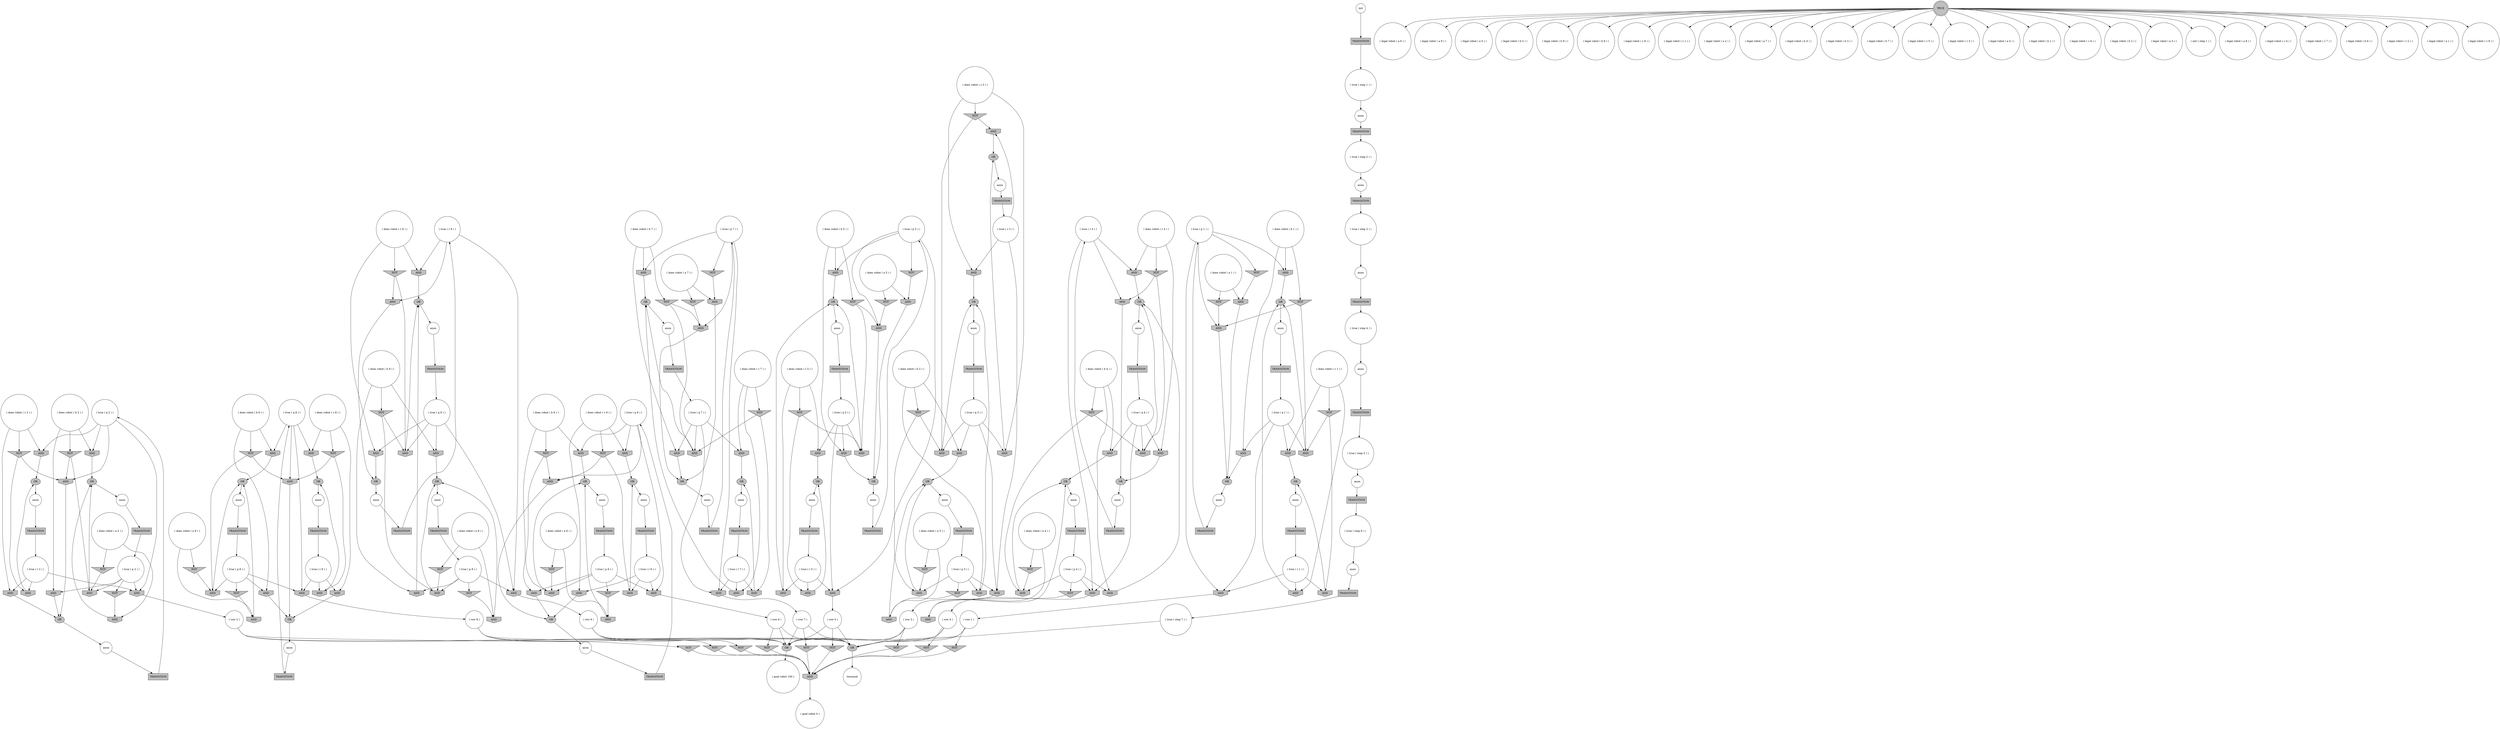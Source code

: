 digraph propNet
{
	"@6d57fd1c"[shape=invtriangle, style= filled, fillcolor=grey, label="NOT"]; "@6d57fd1c"->"@2baa7159"; "@6d57fd1c"->"@783a95ff"; 
	"@23d6a184"[shape=ellipse, style= filled, fillcolor=grey, label="OR"]; "@23d6a184"->"@6005f37d"; 
	"@2c9fb8ec"[shape=circle, style= filled, fillcolor=white, label="( legal robot ( a 6 ) )"]; 
	"@2b795c60"[shape=circle, style= filled, fillcolor=white, label="( legal robot ( a 9 ) )"]; 
	"@18a7cb79"[shape=circle, style= filled, fillcolor=white, label="( true ( q 8 ) )"]; "@18a7cb79"->"@3a82fc07"; "@18a7cb79"->"@5c9045a0"; "@18a7cb79"->"@4f9c0948"; "@18a7cb79"->"@42f7fb4e"; 
	"@53cd9646"[shape=invhouse, style= filled, fillcolor=grey, label="AND"]; "@53cd9646"->"@fe2cdb4"; 
	"@1eea5940"[shape=circle, style= filled, fillcolor=white, label="( does robot ( b 5 ) )"]; "@1eea5940"->"@315be7ff"; "@1eea5940"->"@2b89889b"; "@1eea5940"->"@35ccd96b"; 
	"@29de6bdf"[shape=circle, style= filled, fillcolor=white, label="( does robot ( a 8 ) )"]; "@29de6bdf"->"@34cbbc24"; "@29de6bdf"->"@497c12f2"; 
	"@538f7b25"[shape=circle, style= filled, fillcolor=white, label="( true ( r 4 ) )"]; "@538f7b25"->"@1182aa34"; "@538f7b25"->"@395a3dcd"; "@538f7b25"->"@8eea465"; 
	"@13084eb3"[shape=box, style= filled, fillcolor=grey, label="TRANSITION"]; "@13084eb3"->"@cb8c6fb"; 
	"@4bbcbd5a"[shape=invtriangle, style= filled, fillcolor=grey, label="NOT"]; "@4bbcbd5a"->"@56c5356a"; 
	"@69761a56"[shape=invtriangle, style= filled, fillcolor=grey, label="NOT"]; "@69761a56"->"@48bb3a31"; 
	"@14c7b324"[shape=circle, style= filled, fillcolor=white, label="( true ( q 2 ) )"]; "@14c7b324"->"@22048fd"; "@14c7b324"->"@4787ce94"; "@14c7b324"->"@5a0922a"; "@14c7b324"->"@26365616"; 
	"@555b2559"[shape=invtriangle, style= filled, fillcolor=grey, label="NOT"]; "@555b2559"->"@6a784c06"; 
	"@26365616"[shape=invhouse, style= filled, fillcolor=grey, label="AND"]; "@26365616"->"@4c7f567f"; 
	"@4d3a0f50"[shape=circle, style= filled, fillcolor=white, label="anon"]; "@4d3a0f50"->"@3e56fc95"; 
	"@54e49324"[shape=invtriangle, style= filled, fillcolor=grey, label="NOT"]; "@54e49324"->"@22048fd"; "@54e49324"->"@6a784c06"; 
	"@9cd642f"[shape=circle, style= filled, fillcolor=white, label="( row 1 )"]; "@9cd642f"->"@7187b90b"; "@9cd642f"->"@4803bd43"; "@9cd642f"->"@4a2c7e37"; 
	"@4e42b9fd"[shape=circle, style= filled, fillcolor=white, label="anon"]; "@4e42b9fd"->"@68b9b37b"; 
	"@ad3f4a0"[shape=circle, style= filled, fillcolor=white, label="( does robot ( a 7 ) )"]; "@ad3f4a0"->"@48bb3a31"; "@ad3f4a0"->"@616139ed"; 
	"@395a3dcd"[shape=invhouse, style= filled, fillcolor=grey, label="AND"]; "@395a3dcd"->"@c217a55"; 
	"@4803bd43"[shape=ellipse, style= filled, fillcolor=grey, label="OR"]; "@4803bd43"->"@6d7e9ea4"; 
	"@5c6408bb"[shape=circle, style= filled, fillcolor=white, label="( legal robot ( a 5 ) )"]; 
	"@25b3267d"[shape=circle, style= filled, fillcolor=white, label="( row 3 )"]; "@25b3267d"->"@7187b90b"; "@25b3267d"->"@4803bd43"; "@25b3267d"->"@6436fc18"; 
	"@5b7a3dea"[shape=invhouse, style= filled, fillcolor=grey, label="AND"]; "@5b7a3dea"->"@4be2799c"; 
	"@760e2359"[shape=circle, style= filled, fillcolor=white, label="( legal robot ( b 5 ) )"]; 
	"@3560efa3"[shape=circle, style= filled, fillcolor=white, label="( legal robot ( b 9 ) )"]; 
	"@6f14d1b5"[shape=circle, style= filled, fillcolor=white, label="( legal robot ( b 8 ) )"]; 
	"@1f5198d0"[shape=circle, style= filled, fillcolor=white, label="( legal robot ( c 8 ) )"]; 
	"@15b5438f"[shape=circle, style= filled, fillcolor=white, label="( true ( r 9 ) )"]; "@15b5438f"->"@1f16ca21"; "@15b5438f"->"@643bbf3e"; "@15b5438f"->"@34547888"; 
	"@2f1272ec"[shape=invtriangle, style= filled, fillcolor=grey, label="NOT"]; "@2f1272ec"->"@f68f20d"; 
	"@977ccc3"[shape=circle, style= filled, fillcolor=white, label="( true ( step 1 ) )"]; "@977ccc3"->"@80fd41d"; 
	"@6a784c06"[shape=invhouse, style= filled, fillcolor=grey, label="AND"]; "@6a784c06"->"@7d209ada"; 
	"@3dbfaf86"[shape=invhouse, style= filled, fillcolor=grey, label="AND"]; "@3dbfaf86"->"@dad5eab"; 
	"@58c9af0e"[shape=circle, style= filled, fillcolor=white, label="( true ( p 4 ) )"]; "@58c9af0e"->"@1182aa34"; "@58c9af0e"->"@3dbfaf86"; "@58c9af0e"->"@282cab3"; "@58c9af0e"->"@56d22841"; 
	"@670de848"[shape=box, style= filled, fillcolor=grey, label="TRANSITION"]; "@670de848"->"@aac04ed"; 
	"@7c945cbe"[shape=invtriangle, style= filled, fillcolor=grey, label="NOT"]; "@7c945cbe"->"@36665546"; "@7c945cbe"->"@7054fdd7"; 
	"@fe2cdb4"[shape=ellipse, style= filled, fillcolor=grey, label="OR"]; "@fe2cdb4"->"@732eec91"; 
	"@490fbc83"[shape=circle, style= filled, fillcolor=white, label="anon"]; "@490fbc83"->"@4691ea51"; 
	"@f68f20d"[shape=invhouse, style= filled, fillcolor=grey, label="AND"]; "@f68f20d"->"@2904f275"; 
	"@56e07c0d"[shape=box, style= filled, fillcolor=grey, label="TRANSITION"]; "@56e07c0d"->"@2ffa17ba"; 
	"@7404655a"[shape=invtriangle, style= filled, fillcolor=grey, label="NOT"]; "@7404655a"->"@4c9a3337"; 
	"@c9abcef"[shape=circle, style= filled, fillcolor=white, label="( true ( step 3 ) )"]; "@c9abcef"->"@4e42b9fd"; 
	"@2baa7159"[shape=invhouse, style= filled, fillcolor=grey, label="AND"]; "@2baa7159"->"@54e361de"; 
	"@7b54be6d"[shape=circle, style= filled, fillcolor=white, label="init"]; "@7b54be6d"->"@78a2255c"; 
	"@3c22c7c3"[shape=invtriangle, style= filled, fillcolor=grey, label="NOT"]; "@3c22c7c3"->"@f68f20d"; 
	"@4c9a3337"[shape=invhouse, style= filled, fillcolor=grey, label="AND"]; "@4c9a3337"->"@26b4c4cb"; 
	"@777249fd"[shape=box, style= filled, fillcolor=grey, label="TRANSITION"]; "@777249fd"->"@50d15e43"; 
	"@227f520b"[shape=circle, style= filled, fillcolor=white, label="anon"]; "@227f520b"->"@27418455"; 
	"@40e0ba2c"[shape=box, style= filled, fillcolor=grey, label="TRANSITION"]; "@40e0ba2c"->"@61780f83"; 
	"@b185a1c"[shape=invhouse, style= filled, fillcolor=grey, label="AND"]; "@b185a1c"->"@514dcfe1"; 
	"@22592f67"[shape=circle, style= filled, fillcolor=white, label="( legal robot ( c 1 ) )"]; 
	"@5be567de"[shape=circle, style= filled, fillcolor=white, label="( true ( p 7 ) )"]; "@5be567de"->"@9c5a4c5"; "@5be567de"->"@67f52606"; "@5be567de"->"@7054fdd7"; "@5be567de"->"@69761a56"; 
	"@79eca4bf"[shape=invhouse, style= filled, fillcolor=grey, label="AND"]; "@79eca4bf"->"@25b3267d"; 
	"@25e3ff47"[shape=circle, style= filled, fillcolor=white, label="anon"]; "@25e3ff47"->"@2660a55c"; 
	"@3a0c9cb8"[shape=circle, style= filled, fillcolor=white, label="( true ( p 8 ) )"]; "@3a0c9cb8"->"@4a92786f"; "@3a0c9cb8"->"@3a82fc07"; "@3a0c9cb8"->"@262c84f0"; "@3a0c9cb8"->"@296b27f6"; 
	"@1888c363"[shape=circle, style= filled, fillcolor=white, label="anon"]; "@1888c363"->"@c30944a"; 
	"@c30944a"[shape=box, style= filled, fillcolor=grey, label="TRANSITION"]; "@c30944a"->"@428367ab"; 
	"@3a82fc07"[shape=invhouse, style= filled, fillcolor=grey, label="AND"]; "@3a82fc07"->"@3c1e9279"; 
	"@2509c80d"[shape=invtriangle, style= filled, fillcolor=grey, label="NOT"]; "@2509c80d"->"@581d871e"; "@2509c80d"->"@252ce07a"; 
	"@1b9c11eb"[shape=circle, style= filled, fillcolor=white, label="anon"]; "@1b9c11eb"->"@48c98900"; 
	"@54e361de"[shape=ellipse, style= filled, fillcolor=grey, label="OR"]; "@54e361de"->"@1c2e615c"; 
	"@7252979"[shape=invtriangle, style= filled, fillcolor=grey, label="NOT"]; "@7252979"->"@18c5ca99"; "@7252979"->"@1ac11f52"; 
	"@4691ea51"[shape=box, style= filled, fillcolor=grey, label="TRANSITION"]; "@4691ea51"->"@8d585b2"; 
	"@25457ca7"[shape=circle, style= filled, fillcolor=white, label="( true ( p 1 ) )"]; "@25457ca7"->"@252ce07a"; "@25457ca7"->"@1cce022f"; "@25457ca7"->"@7404655a"; "@25457ca7"->"@5b7a3dea"; 
	"@1553f9b2"[shape=invhouse, style= filled, fillcolor=grey, label="AND"]; "@1553f9b2"->"@120e7368"; 
	"@5e9c3ce7"[shape=circle, style= filled, fillcolor=white, label="( true ( step 5 ) )"]; "@5e9c3ce7"->"@717ece1b"; 
	"@3d63ea08"[shape=circle, style= filled, fillcolor=white, label="( does robot ( a 1 ) )"]; "@3d63ea08"->"@6a99d2b4"; "@3d63ea08"->"@4c9a3337"; 
	"@2904f275"[shape=circle, style= filled, fillcolor=white, label="( goal robot 0 )"]; 
	"@2a25a4d7"[shape=circle, style= filled, fillcolor=white, label="( legal robot ( a 2 ) )"]; 
	"@67f52606"[shape=invhouse, style= filled, fillcolor=grey, label="AND"]; "@67f52606"->"@73a20aab"; 
	"@4a2c7e37"[shape=invtriangle, style= filled, fillcolor=grey, label="NOT"]; "@4a2c7e37"->"@f68f20d"; 
	"@781f9364"[shape=invtriangle, style= filled, fillcolor=grey, label="NOT"]; "@781f9364"->"@22048fd"; "@781f9364"->"@6105c7d8"; 
	"@6aab7666"[shape=invtriangle, style= filled, fillcolor=grey, label="NOT"]; "@6aab7666"->"@52678e71"; 
	"@1c91f372"[shape=circle, style= filled, fillcolor=white, label="anon"]; "@1c91f372"->"@460e54c9"; 
	"@26b4c4cb"[shape=ellipse, style= filled, fillcolor=grey, label="OR"]; "@26b4c4cb"->"@25e3ff47"; 
	"@1cce022f"[shape=invhouse, style= filled, fillcolor=grey, label="AND"]; "@1cce022f"->"@9cd642f"; 
	"@42eb57db"[shape=box, style= filled, fillcolor=grey, label="TRANSITION"]; "@42eb57db"->"@5be567de"; 
	"@62975c6"[shape=ellipse, style= filled, fillcolor=grey, label="OR"]; "@62975c6"->"@bf31d53"; 
	"@44e31542"[shape=ellipse, style= filled, fillcolor=grey, label="OR"]; "@44e31542"->"@1888c363"; 
	"@77e51995"[shape=invtriangle, style= filled, fillcolor=grey, label="NOT"]; "@77e51995"->"@53cd9646"; "@77e51995"->"@61f2c2b1"; 
	"@24b3a041"[shape=invhouse, style= filled, fillcolor=grey, label="AND"]; "@24b3a041"->"@7c676cf6"; 
	"@514dcfe1"[shape=ellipse, style= filled, fillcolor=grey, label="OR"]; "@514dcfe1"->"@4b8ae67a"; 
	"@c217a55"[shape=ellipse, style= filled, fillcolor=grey, label="OR"]; "@c217a55"->"@69e668ab"; 
	"@701451eb"[shape=box, style= filled, fillcolor=grey, label="TRANSITION"]; "@701451eb"->"@4c860e93"; 
	"@485d795d"[shape=invhouse, style= filled, fillcolor=grey, label="AND"]; "@485d795d"->"@6f53829"; 
	"@42f7a074"[shape=circle, style= filled, fillcolor=white, label="( true ( r 3 ) )"]; "@42f7a074"->"@2baa7159"; "@42f7a074"->"@30964f51"; "@42f7a074"->"@79eca4bf"; 
	"@71223390"[shape=circle, style= filled, fillcolor=white, label="anon"]; "@71223390"->"@108f2c81"; 
	"@9346193"[shape=circle, style= filled, fillcolor=white, label="( legal robot ( a 7 ) )"]; 
	"@6474343a"[shape=invhouse, style= filled, fillcolor=grey, label="AND"]; "@6474343a"->"@78242c99"; 
	"@49578c86"[shape=box, style= filled, fillcolor=grey, label="TRANSITION"]; "@49578c86"->"@5e79de89"; 
	"@252ce07a"[shape=invhouse, style= filled, fillcolor=grey, label="AND"]; "@252ce07a"->"@26b4c4cb"; 
	"@734b3df7"[shape=circle, style= filled, fillcolor=white, label="( does robot ( c 3 ) )"]; "@734b3df7"->"@6d57fd1c"; "@734b3df7"->"@30964f51"; "@734b3df7"->"@3935ae60"; 
	"@7057be4e"[shape=box, style= filled, fillcolor=grey, label="TRANSITION"]; "@7057be4e"->"@5e9c3ce7"; 
	"@56d22841"[shape=invtriangle, style= filled, fillcolor=grey, label="NOT"]; "@56d22841"->"@7f50efee"; 
	"@1d008692"[shape=circle, style= filled, fillcolor=white, label="anon"]; "@1d008692"->"@3c9f45d"; 
	"@18d85e19"[shape=circle, style= filled, fillcolor=white, label="( does robot ( b 1 ) )"]; "@18d85e19"->"@2509c80d"; "@18d85e19"->"@5b7a3dea"; "@18d85e19"->"@308e44de"; 
	"@f3f5e19"[shape=invtriangle, style= filled, fillcolor=grey, label="NOT"]; "@f3f5e19"->"@581d871e"; "@f3f5e19"->"@93ac321"; 
	"@33ecb34"[shape=circle, style= filled, fillcolor=white, label="( legal robot ( b 4 ) )"]; 
	"@15ae9009"[shape=box, style= filled, fillcolor=grey, label="TRANSITION"]; "@15ae9009"->"@18a7cb79"; 
	"@585bb68"[shape=circle, style= filled, fillcolor=white, label="( goal robot 100 )"]; 
	"@58082a32"[shape=circle, style= filled, fillcolor=white, label="( does robot ( c 5 ) )"]; "@58082a32"->"@77e51995"; "@58082a32"->"@67e89ac1"; "@58082a32"->"@37826cb9"; 
	"@78242c99"[shape=ellipse, style= filled, fillcolor=grey, label="OR"]; "@78242c99"->"@eec2e6e"; 
	"@2057a6bf"[shape=invhouse, style= filled, fillcolor=grey, label="AND"]; "@2057a6bf"->"@1debb8e9"; 
	"@643bbf3e"[shape=invhouse, style= filled, fillcolor=grey, label="AND"]; "@643bbf3e"->"@120e7368"; 
	"@2660a55c"[shape=box, style= filled, fillcolor=grey, label="TRANSITION"]; "@2660a55c"->"@25457ca7"; 
	"@7fc75485"[shape=circle, style= filled, fillcolor=white, label="( true ( p 2 ) )"]; "@7fc75485"->"@6aff6bd5"; "@7fc75485"->"@2fbd4671"; "@7fc75485"->"@6a784c06"; "@7fc75485"->"@26365616"; 
	"@6a99d2b4"[shape=invtriangle, style= filled, fillcolor=grey, label="NOT"]; "@6a99d2b4"->"@252ce07a"; 
	"@22048fd"[shape=invhouse, style= filled, fillcolor=grey, label="AND"]; "@22048fd"->"@6f53829"; 
	"@1ac11f52"[shape=invhouse, style= filled, fillcolor=grey, label="AND"]; "@1ac11f52"->"@7c676cf6"; 
	"@73a20aab"[shape=circle, style= filled, fillcolor=white, label="( row 7 )"]; "@73a20aab"->"@7187b90b"; "@73a20aab"->"@4803bd43"; "@73a20aab"->"@5fc52571"; 
	"@67969e63"[shape=circle, style= filled, fillcolor=white, label="anon"]; "@67969e63"->"@33bb310f"; 
	"@2d35eea7"[shape=circle, style= filled, fillcolor=white, label="( true ( p 3 ) )"]; "@2d35eea7"->"@3eaa564"; "@2d35eea7"->"@56c5356a"; "@2d35eea7"->"@13cd4abe"; "@2d35eea7"->"@79eca4bf"; 
	"@52678e71"[shape=invhouse, style= filled, fillcolor=grey, label="AND"]; "@52678e71"->"@23d6a184"; 
	"@19d87396"[shape=ellipse, style= filled, fillcolor=grey, label="OR"]; "@19d87396"->"@518c8a1b"; 
	"@5fc52571"[shape=invtriangle, style= filled, fillcolor=grey, label="NOT"]; "@5fc52571"->"@f68f20d"; 
	"@1f24f571"[shape=circle, style= filled, fillcolor=white, label="( true ( r 6 ) )"]; "@1f24f571"->"@7ec0b92e"; "@1f24f571"->"@7b2264c4"; "@1f24f571"->"@6812a170"; 
	"@10c672c1"[shape=circle, style= filled, fillcolor=white, label="( true ( step 7 ) )"]; "@10c672c1"->"@4803bd43"; 
	"@28f9ed78"[shape=circle, style= filled, fillcolor=white, label="( does robot ( a 6 ) )"]; "@28f9ed78"->"@685fdba8"; "@28f9ed78"->"@3055764c"; 
	"@282161ee"[shape=ellipse, style= filled, fillcolor=grey, label="OR"]; "@282161ee"->"@27a464d7"; 
	"@19e17b0"[shape=circle, style= filled, fillcolor=white, label="anon"]; "@19e17b0"->"@77b685f3"; 
	"@717ece1b"[shape=circle, style= filled, fillcolor=white, label="anon"]; "@717ece1b"->"@49578c86"; 
	"@3223a6d8"[shape=circle, style= filled, fillcolor=white, label="( true ( step 4 ) )"]; "@3223a6d8"->"@1bf8c49e"; 
	"@4be2799c"[shape=ellipse, style= filled, fillcolor=grey, label="OR"]; "@4be2799c"->"@19e17b0"; 
	"@69e668ab"[shape=circle, style= filled, fillcolor=white, label="anon"]; "@69e668ab"->"@68d50d2f"; 
	"@37826cb9"[shape=invhouse, style= filled, fillcolor=grey, label="AND"]; "@37826cb9"->"@fe2cdb4"; 
	"@497c12f2"[shape=invtriangle, style= filled, fillcolor=grey, label="NOT"]; "@497c12f2"->"@296b27f6"; 
	"@3fca079c"[shape=box, style= filled, fillcolor=grey, label="TRANSITION"]; "@3fca079c"->"@8cc24b4"; 
	"@42f7fb4e"[shape=invhouse, style= filled, fillcolor=grey, label="AND"]; "@42f7fb4e"->"@250b1797"; 
	"@7b39cd80"[shape=circle, style= filled, fillcolor=white, label="anon"]; "@7b39cd80"->"@15ae9009"; 
	"@7c676cf6"[shape=ellipse, style= filled, fillcolor=grey, label="OR"]; "@7c676cf6"->"@6a22ca48"; 
	"@21c90912"[shape=invhouse, style= filled, fillcolor=grey, label="AND"]; "@21c90912"->"@5178aab6"; 
	"@3340fefd"[shape=invtriangle, style= filled, fillcolor=grey, label="NOT"]; "@3340fefd"->"@7024ae54"; 
	"@6f53829"[shape=ellipse, style= filled, fillcolor=grey, label="OR"]; "@6f53829"->"@4d3a0f50"; 
	"@13cd4abe"[shape=invtriangle, style= filled, fillcolor=grey, label="NOT"]; "@13cd4abe"->"@ae60a1a"; 
	"@8e8c823"[shape=circle, style= filled, fillcolor=white, label="( does robot ( a 5 ) )"]; "@8e8c823"->"@6aab7666"; "@8e8c823"->"@7024ae54"; 
	"@12cad708"[shape=box, style= filled, fillcolor=grey, label="TRANSITION"]; "@12cad708"->"@3a0c9cb8"; 
	"@5178aab6"[shape=ellipse, style= filled, fillcolor=grey, label="OR"]; "@5178aab6"->"@490fbc83"; 
	"@4ce1bbff"[shape=box, style= filled, fillcolor=grey, label="TRANSITION"]; "@4ce1bbff"->"@3aecf5aa"; 
	"@7606f190"[shape=circle, style= filled, fillcolor=white, label="( legal robot ( b 3 ) )"]; 
	"@660c5bd4"[shape=circle, style= filled, fillcolor=white, label="( legal robot ( b 7 ) )"]; 
	"@4787ce94"[shape=invhouse, style= filled, fillcolor=grey, label="AND"]; "@4787ce94"->"@44e31542"; 
	"@26078fc0"[shape=circle, style= filled, fillcolor=white, label="( legal robot ( c 5 ) )"]; 
	"@4f9c0948"[shape=invhouse, style= filled, fillcolor=grey, label="AND"]; "@4f9c0948"->"@15e1e8de"; 
	"@72baba1a"[shape=circle, style= filled, fillcolor=white, label="anon"]; "@72baba1a"->"@77fd89c7"; 
	"@3142a13"[shape=invhouse, style= filled, fillcolor=grey, label="AND"]; "@3142a13"->"@dad5eab"; 
	"@dd85e80"[shape=circle, style= filled, fillcolor=white, label="anon"]; "@dd85e80"->"@3fca079c"; 
	"@33306bdf"[shape=circle, style= filled, fillcolor=white, label="( does robot ( c 6 ) )"]; "@33306bdf"->"@51698ab9"; "@33306bdf"->"@7b2264c4"; "@33306bdf"->"@3a6e99c1"; 
	"@3ac9905e"[shape=circle, style= filled, fillcolor=white, label="( does robot ( b 6 ) )"]; "@3ac9905e"->"@24b3a041"; "@3ac9905e"->"@15119e16"; "@3ac9905e"->"@7252979"; 
	"@81d4ed6"[shape=invtriangle, style= filled, fillcolor=grey, label="NOT"]; "@81d4ed6"->"@f68f20d"; 
	"@6bc3e9f4"[shape=circle, style= filled, fillcolor=white, label="( does robot ( c 1 ) )"]; "@6bc3e9f4"->"@f3f5e19"; "@6bc3e9f4"->"@2f9320d7"; "@6bc3e9f4"->"@b185a1c"; 
	"@5c9045a0"[shape=invhouse, style= filled, fillcolor=grey, label="AND"]; "@5c9045a0"->"@282161ee"; 
	"@783a95ff"[shape=invhouse, style= filled, fillcolor=grey, label="AND"]; "@783a95ff"->"@322524a4"; 
	"@4a0f2976"[shape=invtriangle, style= filled, fillcolor=grey, label="NOT"]; "@4a0f2976"->"@296b27f6"; "@4a0f2976"->"@42f7fb4e"; 
	"@15d30b5d"[shape=circle, style= filled, fillcolor=white, label="( row 9 )"]; "@15d30b5d"->"@7187b90b"; "@15d30b5d"->"@3c22c7c3"; "@15d30b5d"->"@4803bd43"; 
	"@21a62353"[shape=circle, style= filled, fillcolor=white, label="( legal robot ( c 3 ) )"]; 
	"@8d585b2"[shape=circle, style= filled, fillcolor=white, label="( true ( p 9 ) )"]; "@8d585b2"->"@1f16ca21"; "@8d585b2"->"@70ff4bfb"; "@8d585b2"->"@21f803ea"; "@8d585b2"->"@85bcefd"; 
	"@65fef81a"[shape=circle, style= filled, fillcolor=white, label="( legal robot ( a 4 ) )"]; 
	"@910ff5c"[shape=circle, style= filled, fillcolor=white, label="( does robot ( c 7 ) )"]; "@910ff5c"->"@7159baef"; "@910ff5c"->"@6474343a"; "@910ff5c"->"@2f6b7827"; 
	"@8eea465"[shape=invhouse, style= filled, fillcolor=grey, label="AND"]; "@8eea465"->"@dad5eab"; 
	"@64dcdb5a"[shape=invtriangle, style= filled, fillcolor=grey, label="NOT"]; "@64dcdb5a"->"@f68f20d"; 
	"@6a22ca48"[shape=circle, style= filled, fillcolor=white, label="anon"]; "@6a22ca48"->"@56e07c0d"; 
	"@7024ae54"[shape=invhouse, style= filled, fillcolor=grey, label="AND"]; "@7024ae54"->"@23d6a184"; 
	"@6812a170"[shape=invhouse, style= filled, fillcolor=grey, label="AND"]; "@6812a170"->"@33dc3f69"; 
	"@1a32e49c"[shape=circle, style= filled, fillcolor=white, label="( legal robot ( b 1 ) )"]; 
	"@7f50efee"[shape=invhouse, style= filled, fillcolor=grey, label="AND"]; "@7f50efee"->"@61bf1c70"; 
	"@27418455"[shape=box, style= filled, fillcolor=grey, label="TRANSITION"]; "@27418455"->"@8bf5cfa"; 
	"@61debffa"[shape=box, style= filled, fillcolor=grey, label="TRANSITION"]; "@61debffa"->"@1f24f571"; 
	"@48c98900"[shape=box, style= filled, fillcolor=grey, label="TRANSITION"]; "@48c98900"->"@c9abcef"; 
	"@1b8ca1c0"[shape=ellipse, style= filled, fillcolor=grey, label="OR"]; "@1b8ca1c0"->"@2dcf5261"; 
	"@161f5c2e"[shape=invtriangle, style= filled, fillcolor=grey, label="NOT"]; "@161f5c2e"->"@f68f20d"; 
	"@34cbbc24"[shape=invhouse, style= filled, fillcolor=grey, label="AND"]; "@34cbbc24"->"@282161ee"; 
	"@33bb310f"[shape=box, style= filled, fillcolor=grey, label="TRANSITION"]; "@33bb310f"->"@7fc75485"; 
	"@2c6ffd2"[shape=invtriangle, style= filled, fillcolor=grey, label="NOT"]; "@2c6ffd2"->"@56c5356a"; "@2c6ffd2"->"@783a95ff"; 
	"@3d4e158b"[shape=circle, style= filled, fillcolor=white, label="( legal robot ( c 6 ) )"]; 
	"@1f3176b9"[shape=invtriangle, style= filled, fillcolor=grey, label="NOT"]; "@1f3176b9"->"@282cab3"; 
	"@3ad3a52a"[shape=ellipse, style= filled, fillcolor=grey, label="OR"]; "@3ad3a52a"->"@1d008692"; 
	"@4a92786f"[shape=invhouse, style= filled, fillcolor=grey, label="AND"]; "@4a92786f"->"@250b1797"; 
	"@250b7b3c"[shape=circle, style= filled, fillcolor=white, label="( does robot ( c 2 ) )"]; "@250b7b3c"->"@781f9364"; "@250b7b3c"->"@4787ce94"; "@250b7b3c"->"@485d795d"; 
	"@2700a3d4"[shape=invhouse, style= filled, fillcolor=grey, label="AND"]; "@2700a3d4"->"@7d209ada"; 
	"@69802dd0"[shape=invhouse, style= filled, fillcolor=grey, label="AND"]; "@69802dd0"->"@61bf1c70"; 
	"@2c98070c"[shape=invhouse, style= filled, fillcolor=grey, label="AND"]; "@2c98070c"->"@3ad3a52a"; 
	"@2f9320d7"[shape=invhouse, style= filled, fillcolor=grey, label="AND"]; "@2f9320d7"->"@4be2799c"; 
	"@1c2e615c"[shape=circle, style= filled, fillcolor=white, label="anon"]; "@1c2e615c"->"@64763385"; 
	"@7d294021"[shape=circle, style= filled, fillcolor=white, label="( does robot ( a 4 ) )"]; "@7d294021"->"@1f3176b9"; "@7d294021"->"@7f50efee"; 
	"@27a464d7"[shape=circle, style= filled, fillcolor=white, label="anon"]; "@27a464d7"->"@12cad708"; 
	"@420d03d3"[shape=box, style= filled, fillcolor=grey, label="TRANSITION"]; "@420d03d3"->"@70e0b042"; 
	"@34547888"[shape=invhouse, style= filled, fillcolor=grey, label="AND"]; "@34547888"->"@3ad3a52a"; 
	"@120e7368"[shape=ellipse, style= filled, fillcolor=grey, label="OR"]; "@120e7368"->"@72baba1a"; 
	"@39836856"[shape=circle, style= filled, fillcolor=white, label="( row 6 )"]; "@39836856"->"@7187b90b"; "@39836856"->"@4803bd43"; "@39836856"->"@64dcdb5a"; 
	"@6aff6bd5"[shape=invtriangle, style= filled, fillcolor=grey, label="NOT"]; "@6aff6bd5"->"@2700a3d4"; 
	"@36665546"[shape=invhouse, style= filled, fillcolor=grey, label="AND"]; "@36665546"->"@1ec374cc"; 
	"@8cc24b4"[shape=circle, style= filled, fillcolor=white, label="( true ( r 5 ) )"]; "@8cc24b4"->"@37826cb9"; "@8cc24b4"->"@61f2c2b1"; "@8cc24b4"->"@2057a6bf"; 
	"@616139ed"[shape=invtriangle, style= filled, fillcolor=grey, label="NOT"]; "@616139ed"->"@7054fdd7"; 
	"@15119e16"[shape=invhouse, style= filled, fillcolor=grey, label="AND"]; "@15119e16"->"@19d87396"; 
	"@1542aa55"[shape=circle, style= filled, fillcolor=white, label="( does robot ( a 3 ) )"]; "@1542aa55"->"@ae60a1a"; "@1542aa55"->"@4bbcbd5a"; 
	"@56c5356a"[shape=invhouse, style= filled, fillcolor=grey, label="AND"]; "@56c5356a"->"@62975c6"; 
	"@460e54c9"[shape=box, style= filled, fillcolor=grey, label="TRANSITION"]; "@460e54c9"->"@10c672c1"; 
	"@78a2255c"[shape=box, style= filled, fillcolor=grey, label="TRANSITION"]; "@78a2255c"->"@977ccc3"; 
	"@27b2d1a5"[shape=box, style= filled, fillcolor=grey, label="TRANSITION"]; "@27b2d1a5"->"@58c9af0e"; 
	"@3232017b"[shape=invtriangle, style= filled, fillcolor=grey, label="NOT"]; "@3232017b"->"@70ff4bfb"; "@3232017b"->"@1553f9b2"; 
	"@6105c7d8"[shape=invhouse, style= filled, fillcolor=grey, label="AND"]; "@6105c7d8"->"@44e31542"; 
	"@aac04ed"[shape=circle, style= filled, fillcolor=white, label="( true ( step 2 ) )"]; "@aac04ed"->"@1b9c11eb"; 
	"@f8ec496"[shape=circle, style= filled, fillcolor=white, label="( legal robot ( b 2 ) )"]; 
	"@48bb3a31"[shape=invhouse, style= filled, fillcolor=grey, label="AND"]; "@48bb3a31"->"@1b8ca1c0"; 
	"@4c7f567f"[shape=circle, style= filled, fillcolor=white, label="( row 2 )"]; "@4c7f567f"->"@7187b90b"; "@4c7f567f"->"@4803bd43"; "@4c7f567f"->"@2f1272ec"; 
	"@169cfde2"[shape=circle, style= filled, fillcolor=white, label="( true ( q 9 ) )"]; "@169cfde2"->"@1f16ca21"; "@169cfde2"->"@2c98070c"; "@169cfde2"->"@1553f9b2"; "@169cfde2"->"@1783389b"; 
	"@1384c028"[shape=invhouse, style= filled, fillcolor=grey, label="AND"]; "@1384c028"->"@1b8ca1c0"; 
	"@1debb8e9"[shape=circle, style= filled, fillcolor=white, label="( row 5 )"]; "@1debb8e9"->"@7187b90b"; "@1debb8e9"->"@4803bd43"; "@1debb8e9"->"@161f5c2e"; 
	"@3935ae60"[shape=invhouse, style= filled, fillcolor=grey, label="AND"]; "@3935ae60"->"@54e361de"; 
	"@3a6e99c1"[shape=invhouse, style= filled, fillcolor=grey, label="AND"]; "@3a6e99c1"->"@33dc3f69"; 
	"@7ec0b92e"[shape=invhouse, style= filled, fillcolor=grey, label="AND"]; "@7ec0b92e"->"@39836856"; 
	"@4df1fe9d"[shape=circle, style= filled, fillcolor=white, label="( legal robot ( a 3 ) )"]; 
	"@7187b90b"[shape=ellipse, style= filled, fillcolor=grey, label="OR"]; "@7187b90b"->"@585bb68"; 
	"@52f121d6"[shape=circle, style= filled, fillcolor=white, label="( does robot ( b 2 ) )"]; "@52f121d6"->"@54e49324"; "@52f121d6"->"@2fbd4671"; "@52f121d6"->"@5a0922a"; 
	"@5e79de89"[shape=circle, style= filled, fillcolor=white, label="( true ( step 6 ) )"]; "@5e79de89"->"@1c91f372"; 
	"@2488a4b4"[shape=circle, style= filled, fillcolor=white, label="anon"]; "@2488a4b4"->"@777249fd"; 
	"@1783389b"[shape=invhouse, style= filled, fillcolor=grey, label="AND"]; "@1783389b"->"@5178aab6"; 
	"@1182aa34"[shape=invhouse, style= filled, fillcolor=grey, label="AND"]; "@1182aa34"->"@2eddacdc"; 
	"@2eddacdc"[shape=circle, style= filled, fillcolor=white, label="( row 4 )"]; "@2eddacdc"->"@7187b90b"; "@2eddacdc"->"@4803bd43"; "@2eddacdc"->"@55e0bf0e"; 
	"@8bf5cfa"[shape=circle, style= filled, fillcolor=white, label="( true ( r 8 ) )"]; "@8bf5cfa"->"@423fa750"; "@8bf5cfa"->"@3a82fc07"; "@8bf5cfa"->"@268b61c3"; 
	"@282cab3"[shape=invhouse, style= filled, fillcolor=grey, label="AND"]; "@282cab3"->"@61bf1c70"; 
	"@7bc979dd"[shape=invtriangle, style= filled, fillcolor=grey, label="NOT"]; "@7bc979dd"->"@685fdba8"; 
	"@308e44de"[shape=invhouse, style= filled, fillcolor=grey, label="AND"]; "@308e44de"->"@26b4c4cb"; 
	"@1f16ca21"[shape=invhouse, style= filled, fillcolor=grey, label="AND"]; "@1f16ca21"->"@15d30b5d"; 
	"@108f2c81"[shape=box, style= filled, fillcolor=grey, label="TRANSITION"]; "@108f2c81"->"@16d829b1"; 
	"@5e8693f2"[shape=circle, style= filled, fillcolor=white, label="( does robot ( a 2 ) )"]; "@5e8693f2"->"@2700a3d4"; "@5e8693f2"->"@555b2559"; 
	"@732eec91"[shape=circle, style= filled, fillcolor=white, label="anon"]; "@732eec91"->"@666d388"; 
	"@91ad2ea"[shape=invhouse, style= filled, fillcolor=grey, label="AND"]; "@91ad2ea"->"@c217a55"; 
	"@64763385"[shape=box, style= filled, fillcolor=grey, label="TRANSITION"]; "@64763385"->"@42f7a074"; 
	"@5a0922a"[shape=invhouse, style= filled, fillcolor=grey, label="AND"]; "@5a0922a"->"@7d209ada"; 
	"@7d209ada"[shape=ellipse, style= filled, fillcolor=grey, label="OR"]; "@7d209ada"->"@67969e63"; 
	"@70bff38e"[shape=circle, style= filled, fillcolor=white, label="( does robot ( b 8 ) )"]; "@70bff38e"->"@4a92786f"; "@70bff38e"->"@5c9045a0"; "@70bff38e"->"@4a0f2976"; 
	"@581d871e"[shape=invhouse, style= filled, fillcolor=grey, label="AND"]; "@581d871e"->"@4be2799c"; 
	"@d6934df"[shape=circle, style= filled, fillcolor=white, label="( init ( step 1 ) )"]; 
	"@3eaa564"[shape=invhouse, style= filled, fillcolor=grey, label="AND"]; "@3eaa564"->"@322524a4"; 
	"@5433868e"[shape=circle, style= filled, fillcolor=white, label="( does robot ( b 3 ) )"]; "@5433868e"->"@3eaa564"; "@5433868e"->"@62052934"; "@5433868e"->"@2c6ffd2"; 
	"@cb8c6fb"[shape=circle, style= filled, fillcolor=white, label="( true ( p 5 ) )"]; "@cb8c6fb"->"@315be7ff"; "@cb8c6fb"->"@52678e71"; "@cb8c6fb"->"@3340fefd"; "@cb8c6fb"->"@2057a6bf"; 
	"@4b8ae67a"[shape=circle, style= filled, fillcolor=white, label="anon"]; "@4b8ae67a"->"@420d03d3"; 
	"@4a831d65"[shape=circle, style= filled, fillcolor=white, label="( legal robot ( a 8 ) )"]; 
	"@423fa750"[shape=invhouse, style= filled, fillcolor=grey, label="AND"]; "@423fa750"->"@250b1797"; 
	"@61bf1c70"[shape=ellipse, style= filled, fillcolor=grey, label="OR"]; "@61bf1c70"->"@49e42f32"; 
	"@16d829b1"[shape=circle, style= filled, fillcolor=white, label="( true ( q 4 ) )"]; "@16d829b1"->"@3142a13"; "@16d829b1"->"@1182aa34"; "@16d829b1"->"@69802dd0"; "@16d829b1"->"@91ad2ea"; 
	"@322524a4"[shape=ellipse, style= filled, fillcolor=grey, label="OR"]; "@322524a4"->"@2488a4b4"; 
	"@4c601f27"[shape=invtriangle, style= filled, fillcolor=grey, label="NOT"]; "@4c601f27"->"@70ff4bfb"; 
	"@15e1e8de"[shape=ellipse, style= filled, fillcolor=grey, label="OR"]; "@15e1e8de"->"@227f520b"; 
	"@296b27f6"[shape=invhouse, style= filled, fillcolor=grey, label="AND"]; "@296b27f6"->"@282161ee"; 
	"@3e56fc95"[shape=box, style= filled, fillcolor=grey, label="TRANSITION"]; "@3e56fc95"->"@14c7b324"; 
	"@24dc835d"[shape=doublecircle, style= filled, fillcolor=grey, label="TRUE"]; "@24dc835d"->"@4a831d65"; "@24dc835d"->"@4df1fe9d"; "@24dc835d"->"@2c9fb8ec"; "@24dc835d"->"@2b795c60"; "@24dc835d"->"@9346193"; "@24dc835d"->"@41dd6179"; "@24dc835d"->"@22592f67"; "@24dc835d"->"@2d2a70b7"; "@24dc835d"->"@3d4e158b"; "@24dc835d"->"@33ecb34"; "@24dc835d"->"@5c6408bb"; "@24dc835d"->"@3fd3fb0c"; "@24dc835d"->"@7606f190"; "@24dc835d"->"@660c5bd4"; "@24dc835d"->"@26078fc0"; "@24dc835d"->"@760e2359"; "@24dc835d"->"@5168781e"; "@24dc835d"->"@3560efa3"; "@24dc835d"->"@2a25a4d7"; "@24dc835d"->"@4652a746"; "@24dc835d"->"@6f14d1b5"; "@24dc835d"->"@1f5198d0"; "@24dc835d"->"@21a62353"; "@24dc835d"->"@65fef81a"; "@24dc835d"->"@f8ec496"; "@24dc835d"->"@d3724cf"; "@24dc835d"->"@d6934df"; "@24dc835d"->"@1a32e49c"; 
	"@77b685f3"[shape=box, style= filled, fillcolor=grey, label="TRANSITION"]; "@77b685f3"->"@b34c972"; 
	"@33dc3f69"[shape=ellipse, style= filled, fillcolor=grey, label="OR"]; "@33dc3f69"->"@40c72118"; 
	"@61f2c2b1"[shape=invhouse, style= filled, fillcolor=grey, label="AND"]; "@61f2c2b1"->"@d82ea1e"; 
	"@80fd41d"[shape=circle, style= filled, fillcolor=white, label="anon"]; "@80fd41d"->"@670de848"; 
	"@2d2a70b7"[shape=circle, style= filled, fillcolor=white, label="( legal robot ( c 7 ) )"]; 
	"@68d50d2f"[shape=box, style= filled, fillcolor=grey, label="TRANSITION"]; "@68d50d2f"->"@538f7b25"; 
	"@50d15e43"[shape=circle, style= filled, fillcolor=white, label="( true ( q 3 ) )"]; "@50d15e43"->"@783a95ff"; "@50d15e43"->"@62052934"; "@50d15e43"->"@79eca4bf"; "@50d15e43"->"@3935ae60"; 
	"@77fd89c7"[shape=box, style= filled, fillcolor=grey, label="TRANSITION"]; "@77fd89c7"->"@169cfde2"; 
	"@2dcf5261"[shape=circle, style= filled, fillcolor=white, label="anon"]; "@2dcf5261"->"@42eb57db"; 
	"@39ffdb0c"[shape=invhouse, style= filled, fillcolor=grey, label="AND"]; "@39ffdb0c"->"@78242c99"; 
	"@51698ab9"[shape=invtriangle, style= filled, fillcolor=grey, label="NOT"]; "@51698ab9"->"@1ac11f52"; "@51698ab9"->"@6812a170"; 
	"@35ccd96b"[shape=invhouse, style= filled, fillcolor=grey, label="AND"]; "@35ccd96b"->"@23d6a184"; 
	"@518c8a1b"[shape=circle, style= filled, fillcolor=white, label="anon"]; "@518c8a1b"->"@40e0ba2c"; 
	"@3fd3fb0c"[shape=circle, style= filled, fillcolor=white, label="( legal robot ( b 6 ) )"]; 
	"@428367ab"[shape=circle, style= filled, fillcolor=white, label="( true ( r 2 ) )"]; "@428367ab"->"@6105c7d8"; "@428367ab"->"@485d795d"; "@428367ab"->"@26365616"; 
	"@400d0551"[shape=circle, style= filled, fillcolor=white, label="( does robot ( c 4 ) )"]; "@400d0551"->"@8eea465"; "@400d0551"->"@3179e3cb"; "@400d0551"->"@91ad2ea"; 
	"@6005f37d"[shape=circle, style= filled, fillcolor=white, label="anon"]; "@6005f37d"->"@13084eb3"; 
	"@7054fdd7"[shape=invhouse, style= filled, fillcolor=grey, label="AND"]; "@7054fdd7"->"@1b8ca1c0"; 
	"@4c860e93"[shape=circle, style= filled, fillcolor=white, label="( true ( r 7 ) )"]; "@4c860e93"->"@39ffdb0c"; "@4c860e93"->"@67f52606"; "@4c860e93"->"@2f6b7827"; 
	"@71f56830"[shape=invtriangle, style= filled, fillcolor=grey, label="NOT"]; "@71f56830"->"@268b61c3"; "@71f56830"->"@42f7fb4e"; 
	"@2ffa17ba"[shape=circle, style= filled, fillcolor=white, label="( true ( q 6 ) )"]; "@2ffa17ba"->"@7ec0b92e"; "@2ffa17ba"->"@1ac11f52"; "@2ffa17ba"->"@15119e16"; "@2ffa17ba"->"@3a6e99c1"; 
	"@70e0b042"[shape=circle, style= filled, fillcolor=white, label="( true ( r 1 ) )"]; "@70e0b042"->"@2f9320d7"; "@70e0b042"->"@1cce022f"; "@70e0b042"->"@93ac321"; 
	"@40c72118"[shape=circle, style= filled, fillcolor=white, label="anon"]; "@40c72118"->"@61debffa"; 
	"@315be7ff"[shape=invhouse, style= filled, fillcolor=grey, label="AND"]; "@315be7ff"->"@fe2cdb4"; 
	"@d82ea1e"[shape=ellipse, style= filled, fillcolor=grey, label="OR"]; "@d82ea1e"->"@dd85e80"; 
	"@250b1797"[shape=ellipse, style= filled, fillcolor=grey, label="OR"]; "@250b1797"->"@7b39cd80"; 
	"@62052934"[shape=invhouse, style= filled, fillcolor=grey, label="AND"]; "@62052934"->"@62975c6"; 
	"@21f803ea"[shape=invtriangle, style= filled, fillcolor=grey, label="NOT"]; "@21f803ea"->"@21c90912"; 
	"@666d388"[shape=box, style= filled, fillcolor=grey, label="TRANSITION"]; "@666d388"->"@a65c5"; 
	"@18c5ca99"[shape=invhouse, style= filled, fillcolor=grey, label="AND"]; "@18c5ca99"->"@19d87396"; 
	"@1ec374cc"[shape=ellipse, style= filled, fillcolor=grey, label="OR"]; "@1ec374cc"->"@32290cdb"; 
	"@bf31d53"[shape=circle, style= filled, fillcolor=white, label="anon"]; "@bf31d53"->"@2bf0660a"; 
	"@70ff4bfb"[shape=invhouse, style= filled, fillcolor=grey, label="AND"]; "@70ff4bfb"->"@5178aab6"; 
	"@7159baef"[shape=invtriangle, style= filled, fillcolor=grey, label="NOT"]; "@7159baef"->"@36665546"; "@7159baef"->"@39ffdb0c"; 
	"@2f6b7827"[shape=invhouse, style= filled, fillcolor=grey, label="AND"]; "@2f6b7827"->"@1ec374cc"; 
	"@268b61c3"[shape=invhouse, style= filled, fillcolor=grey, label="AND"]; "@268b61c3"->"@15e1e8de"; 
	"@2bf0660a"[shape=box, style= filled, fillcolor=grey, label="TRANSITION"]; "@2bf0660a"->"@2d35eea7"; 
	"@93ac321"[shape=invhouse, style= filled, fillcolor=grey, label="AND"]; "@93ac321"->"@514dcfe1"; 
	"@3622288d"[shape=circle, style= filled, fillcolor=white, label="( does robot ( b 7 ) )"]; "@3622288d"->"@9c5a4c5"; "@3622288d"->"@7c945cbe"; "@3622288d"->"@1384c028"; 
	"@30f6bbb3"[shape=circle, style= filled, fillcolor=white, label="( does robot ( c 9 ) )"]; "@30f6bbb3"->"@5273db92"; "@30f6bbb3"->"@2c98070c"; "@30f6bbb3"->"@643bbf3e"; 
	"@eec2e6e"[shape=circle, style= filled, fillcolor=white, label="anon"]; "@eec2e6e"->"@701451eb"; 
	"@41dd6179"[shape=circle, style= filled, fillcolor=white, label="( legal robot ( c 4 ) )"]; 
	"@61780f83"[shape=circle, style= filled, fillcolor=white, label="( true ( p 6 ) )"]; "@61780f83"->"@7ec0b92e"; "@61780f83"->"@24b3a041"; "@61780f83"->"@18c5ca99"; "@61780f83"->"@7bc979dd"; 
	"@ae60a1a"[shape=invhouse, style= filled, fillcolor=grey, label="AND"]; "@ae60a1a"->"@62975c6"; 
	"@b34c972"[shape=circle, style= filled, fillcolor=white, label="( true ( q 1 ) )"]; "@b34c972"->"@581d871e"; "@b34c972"->"@b185a1c"; "@b34c972"->"@1cce022f"; "@b34c972"->"@308e44de"; 
	"@67e89ac1"[shape=invhouse, style= filled, fillcolor=grey, label="AND"]; "@67e89ac1"->"@d82ea1e"; 
	"@6537120f"[shape=invtriangle, style= filled, fillcolor=grey, label="NOT"]; "@6537120f"->"@3142a13"; "@6537120f"->"@282cab3"; 
	"@d257ecd"[shape=circle, style= filled, fillcolor=white, label="( does robot ( c 8 ) )"]; "@d257ecd"->"@423fa750"; "@d257ecd"->"@71f56830"; "@d257ecd"->"@4f9c0948"; 
	"@6436fc18"[shape=invtriangle, style= filled, fillcolor=grey, label="NOT"]; "@6436fc18"->"@f68f20d"; 
	"@2fbd4671"[shape=invhouse, style= filled, fillcolor=grey, label="AND"]; "@2fbd4671"->"@6f53829"; 
	"@55e0bf0e"[shape=invtriangle, style= filled, fillcolor=grey, label="NOT"]; "@55e0bf0e"->"@f68f20d"; 
	"@262c84f0"[shape=invtriangle, style= filled, fillcolor=grey, label="NOT"]; "@262c84f0"->"@34cbbc24"; 
	"@3179e3cb"[shape=invtriangle, style= filled, fillcolor=grey, label="NOT"]; "@3179e3cb"->"@3142a13"; "@3179e3cb"->"@395a3dcd"; 
	"@3a9d609d"[shape=circle, style= filled, fillcolor=white, label="( does robot ( b 9 ) )"]; "@3a9d609d"->"@3232017b"; "@3a9d609d"->"@1783389b"; "@3a9d609d"->"@85bcefd"; 
	"@49e42f32"[shape=circle, style= filled, fillcolor=white, label="anon"]; "@49e42f32"->"@27b2d1a5"; 
	"@5168781e"[shape=circle, style= filled, fillcolor=white, label="( legal robot ( c 2 ) )"]; 
	"@3c9f45d"[shape=box, style= filled, fillcolor=grey, label="TRANSITION"]; "@3c9f45d"->"@15b5438f"; 
	"@5273db92"[shape=invtriangle, style= filled, fillcolor=grey, label="NOT"]; "@5273db92"->"@1553f9b2"; "@5273db92"->"@34547888"; 
	"@4652a746"[shape=circle, style= filled, fillcolor=white, label="( legal robot ( a 1 ) )"]; 
	"@30964f51"[shape=invhouse, style= filled, fillcolor=grey, label="AND"]; "@30964f51"->"@322524a4"; 
	"@32290cdb"[shape=circle, style= filled, fillcolor=white, label="anon"]; "@32290cdb"->"@4ce1bbff"; 
	"@7b2264c4"[shape=invhouse, style= filled, fillcolor=grey, label="AND"]; "@7b2264c4"->"@7c676cf6"; 
	"@dad5eab"[shape=ellipse, style= filled, fillcolor=grey, label="OR"]; "@dad5eab"->"@71223390"; 
	"@3c298ed4"[shape=circle, style= filled, fillcolor=white, label="( does robot ( a 9 ) )"]; "@3c298ed4"->"@4c601f27"; "@3c298ed4"->"@21c90912"; 
	"@685fdba8"[shape=invhouse, style= filled, fillcolor=grey, label="AND"]; "@685fdba8"->"@19d87396"; 
	"@85bcefd"[shape=invhouse, style= filled, fillcolor=grey, label="AND"]; "@85bcefd"->"@120e7368"; 
	"@68b9b37b"[shape=box, style= filled, fillcolor=grey, label="TRANSITION"]; "@68b9b37b"->"@3223a6d8"; 
	"@1bf8c49e"[shape=circle, style= filled, fillcolor=white, label="anon"]; "@1bf8c49e"->"@7057be4e"; 
	"@9c5a4c5"[shape=invhouse, style= filled, fillcolor=grey, label="AND"]; "@9c5a4c5"->"@1ec374cc"; 
	"@68697bae"[shape=circle, style= filled, fillcolor=white, label="( does robot ( b 4 ) )"]; "@68697bae"->"@6537120f"; "@68697bae"->"@3dbfaf86"; "@68697bae"->"@69802dd0"; 
	"@3c1e9279"[shape=circle, style= filled, fillcolor=white, label="( row 8 )"]; "@3c1e9279"->"@7187b90b"; "@3c1e9279"->"@81d4ed6"; "@3c1e9279"->"@4803bd43"; 
	"@2b89889b"[shape=invtriangle, style= filled, fillcolor=grey, label="NOT"]; "@2b89889b"->"@53cd9646"; "@2b89889b"->"@52678e71"; 
	"@d3724cf"[shape=circle, style= filled, fillcolor=white, label="( legal robot ( c 9 ) )"]; 
	"@3aecf5aa"[shape=circle, style= filled, fillcolor=white, label="( true ( q 7 ) )"]; "@3aecf5aa"->"@36665546"; "@3aecf5aa"->"@67f52606"; "@3aecf5aa"->"@6474343a"; "@3aecf5aa"->"@1384c028"; 
	"@6d7e9ea4"[shape=circle, style= filled, fillcolor=white, label="terminal"]; 
	"@3055764c"[shape=invtriangle, style= filled, fillcolor=grey, label="NOT"]; "@3055764c"->"@18c5ca99"; 
	"@a65c5"[shape=circle, style= filled, fillcolor=white, label="( true ( q 5 ) )"]; "@a65c5"->"@67e89ac1"; "@a65c5"->"@53cd9646"; "@a65c5"->"@35ccd96b"; "@a65c5"->"@2057a6bf"; 
}
